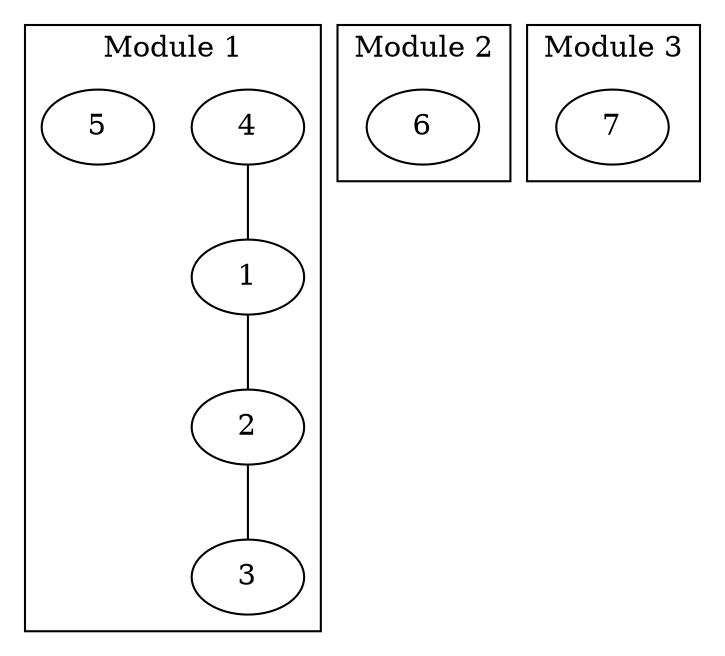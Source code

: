 graph G
{
    1 -- 2;
    2 -- 3;
    //3 -- 1;

    4 -- 1;

    //5 -- {1 2 3 4};
    //6 -- {1 2 3 4};
    
    subgraph cluster_1
    {
        label="Module 2";
        6;
    }
    subgraph cluster_2
    {
        label="Module 3";
        7;
    }
    subgraph cluster_3
    {
        label="Module 1";
        1;
        2;
        3;
        4;
        5;
    }
}
